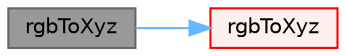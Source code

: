 digraph "rgbToXyz"
{
 // LATEX_PDF_SIZE
  bgcolor="transparent";
  edge [fontname=Helvetica,fontsize=10,labelfontname=Helvetica,labelfontsize=10];
  node [fontname=Helvetica,fontsize=10,shape=box,height=0.2,width=0.4];
  rankdir="LR";
  Node1 [id="Node000001",label="rgbToXyz",height=0.2,width=0.4,color="gray40", fillcolor="grey60", style="filled", fontcolor="black",tooltip=" "];
  Node1 -> Node2 [id="edge1_Node000001_Node000002",color="steelblue1",style="solid",tooltip=" "];
  Node2 [id="Node000002",label="rgbToXyz",height=0.2,width=0.4,color="red", fillcolor="#FFF0F0", style="filled",URL="$namespaceFoam_1_1colourTools.html#a7cb1bf221958b0b39fdc2ac76dd679fb",tooltip=" "];
}
